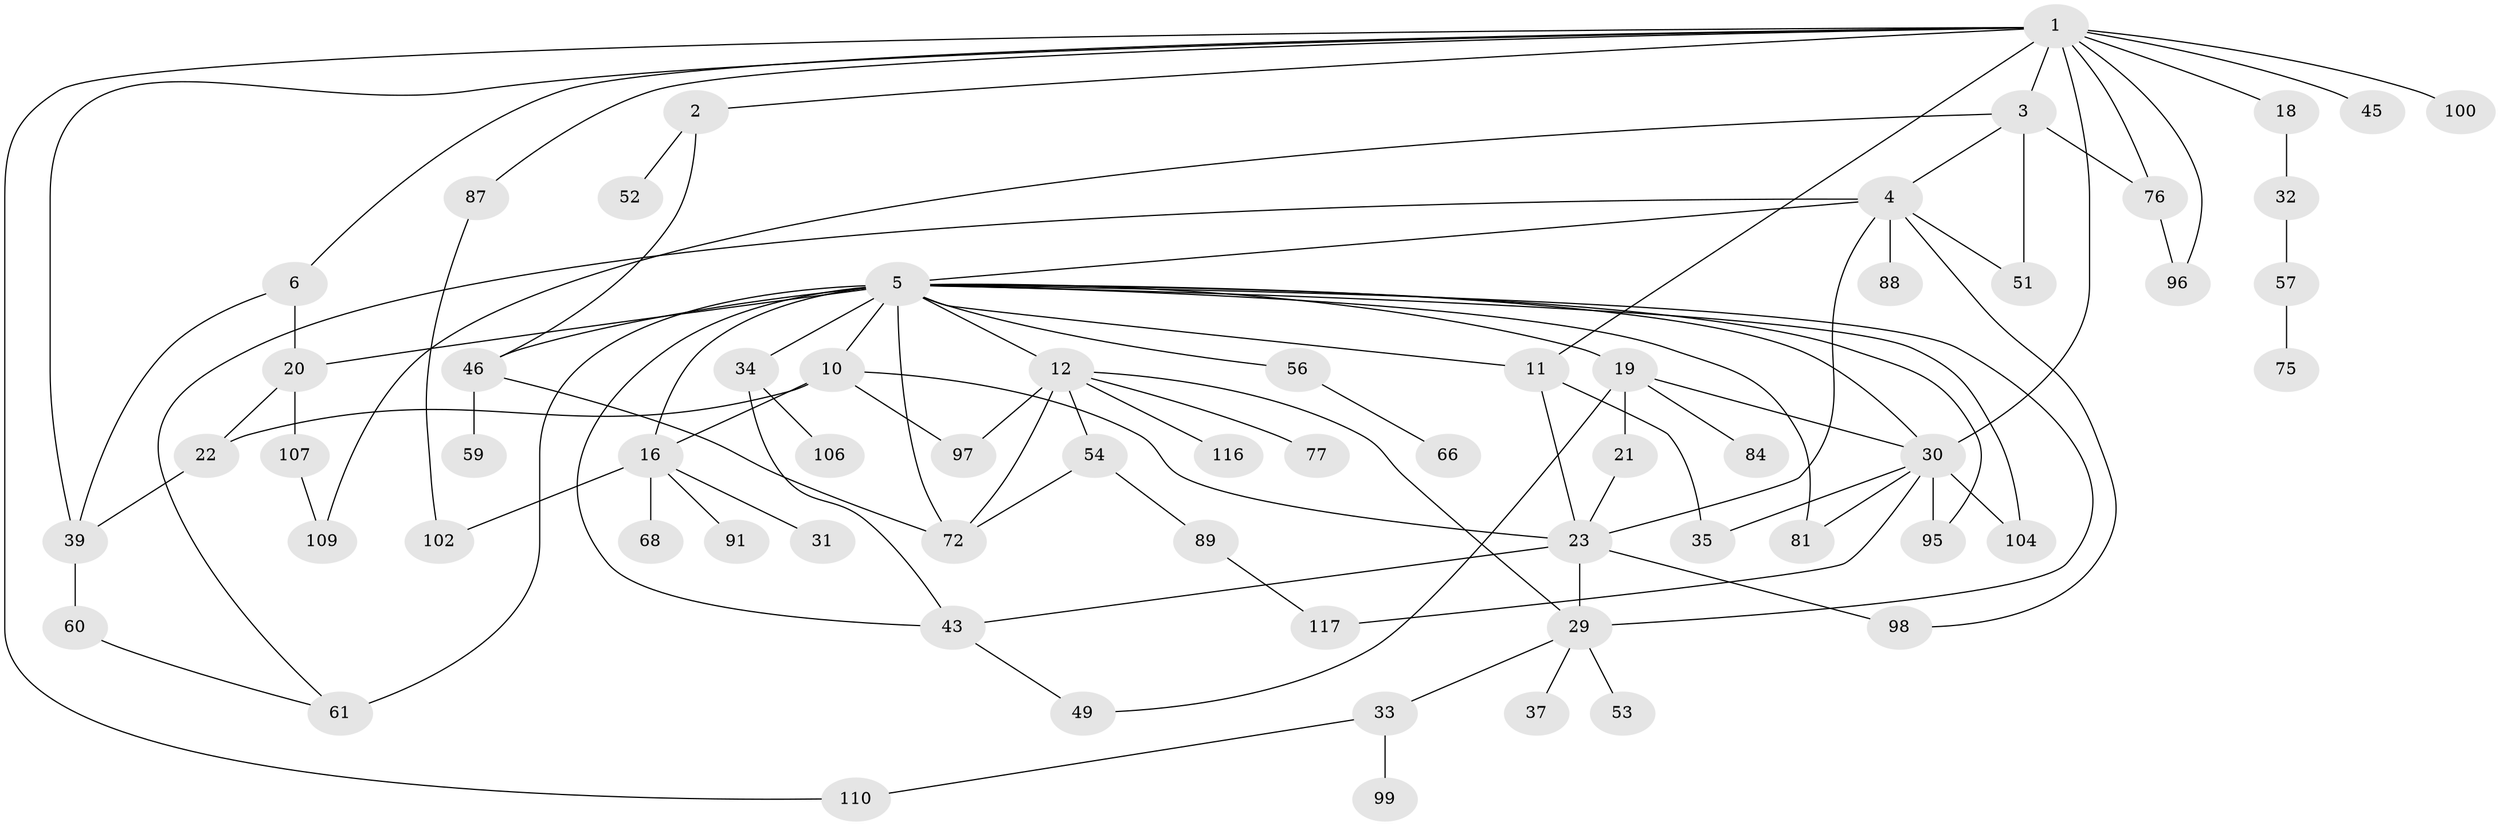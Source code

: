 // original degree distribution, {14: 0.007751937984496124, 3: 0.23255813953488372, 5: 0.05426356589147287, 4: 0.14728682170542637, 6: 0.015503875968992248, 7: 0.007751937984496124, 2: 0.3333333333333333, 1: 0.20155038759689922}
// Generated by graph-tools (version 1.1) at 2025/13/03/09/25 04:13:35]
// undirected, 64 vertices, 98 edges
graph export_dot {
graph [start="1"]
  node [color=gray90,style=filled];
  1;
  2;
  3;
  4 [super="+24"];
  5 [super="+8+114+7+9"];
  6 [super="+63+83"];
  10 [super="+15+105"];
  11 [super="+27+25"];
  12 [super="+26+44"];
  16 [super="+17"];
  18;
  19;
  20 [super="+47"];
  21;
  22 [super="+80"];
  23 [super="+93+62"];
  29 [super="+36"];
  30 [super="+90+64+78"];
  31;
  32;
  33 [super="+48+74+67"];
  34;
  35 [super="+113"];
  37;
  39 [super="+40+120"];
  43 [super="+71+69"];
  45;
  46;
  49;
  51;
  52;
  53 [super="+55"];
  54;
  56;
  57;
  59 [super="+65"];
  60;
  61 [super="+73"];
  66;
  68;
  72 [super="+86"];
  75;
  76 [super="+123"];
  77;
  81;
  84;
  87;
  88;
  89;
  91;
  95;
  96 [super="+103"];
  97;
  98;
  99;
  100 [super="+115"];
  102;
  104;
  106;
  107;
  109 [super="+126"];
  110 [super="+122"];
  116 [super="+119"];
  117;
  1 -- 2;
  1 -- 3;
  1 -- 6;
  1 -- 18;
  1 -- 30 [weight=2];
  1 -- 39;
  1 -- 45;
  1 -- 87;
  1 -- 100;
  1 -- 76;
  1 -- 11;
  1 -- 110;
  1 -- 96;
  2 -- 46;
  2 -- 52;
  3 -- 4;
  3 -- 51;
  3 -- 76;
  3 -- 109;
  4 -- 5;
  4 -- 61;
  4 -- 98;
  4 -- 51;
  4 -- 23;
  4 -- 88;
  5 -- 104;
  5 -- 16;
  5 -- 20 [weight=2];
  5 -- 56;
  5 -- 61 [weight=2];
  5 -- 30;
  5 -- 43;
  5 -- 12 [weight=2];
  5 -- 72 [weight=2];
  5 -- 29;
  5 -- 11;
  5 -- 34;
  5 -- 10 [weight=2];
  5 -- 46;
  5 -- 81;
  5 -- 19;
  5 -- 95;
  6 -- 20;
  6 -- 39;
  10 -- 16;
  10 -- 23 [weight=2];
  10 -- 97;
  10 -- 22;
  11 -- 35;
  11 -- 23;
  12 -- 97 [weight=2];
  12 -- 116 [weight=2];
  12 -- 54;
  12 -- 29;
  12 -- 77;
  12 -- 72;
  16 -- 68;
  16 -- 91;
  16 -- 102;
  16 -- 31;
  18 -- 32;
  19 -- 21;
  19 -- 49;
  19 -- 84;
  19 -- 30;
  20 -- 107;
  20 -- 22 [weight=2];
  21 -- 23;
  22 -- 39;
  23 -- 98;
  23 -- 43;
  23 -- 29;
  29 -- 33;
  29 -- 37;
  29 -- 53;
  30 -- 81;
  30 -- 95;
  30 -- 104;
  30 -- 117;
  30 -- 35;
  32 -- 57;
  33 -- 99;
  33 -- 110;
  34 -- 43;
  34 -- 106;
  39 -- 60;
  43 -- 49;
  46 -- 59;
  46 -- 72;
  54 -- 72;
  54 -- 89;
  56 -- 66;
  57 -- 75;
  60 -- 61;
  76 -- 96;
  87 -- 102;
  89 -- 117;
  107 -- 109;
}
